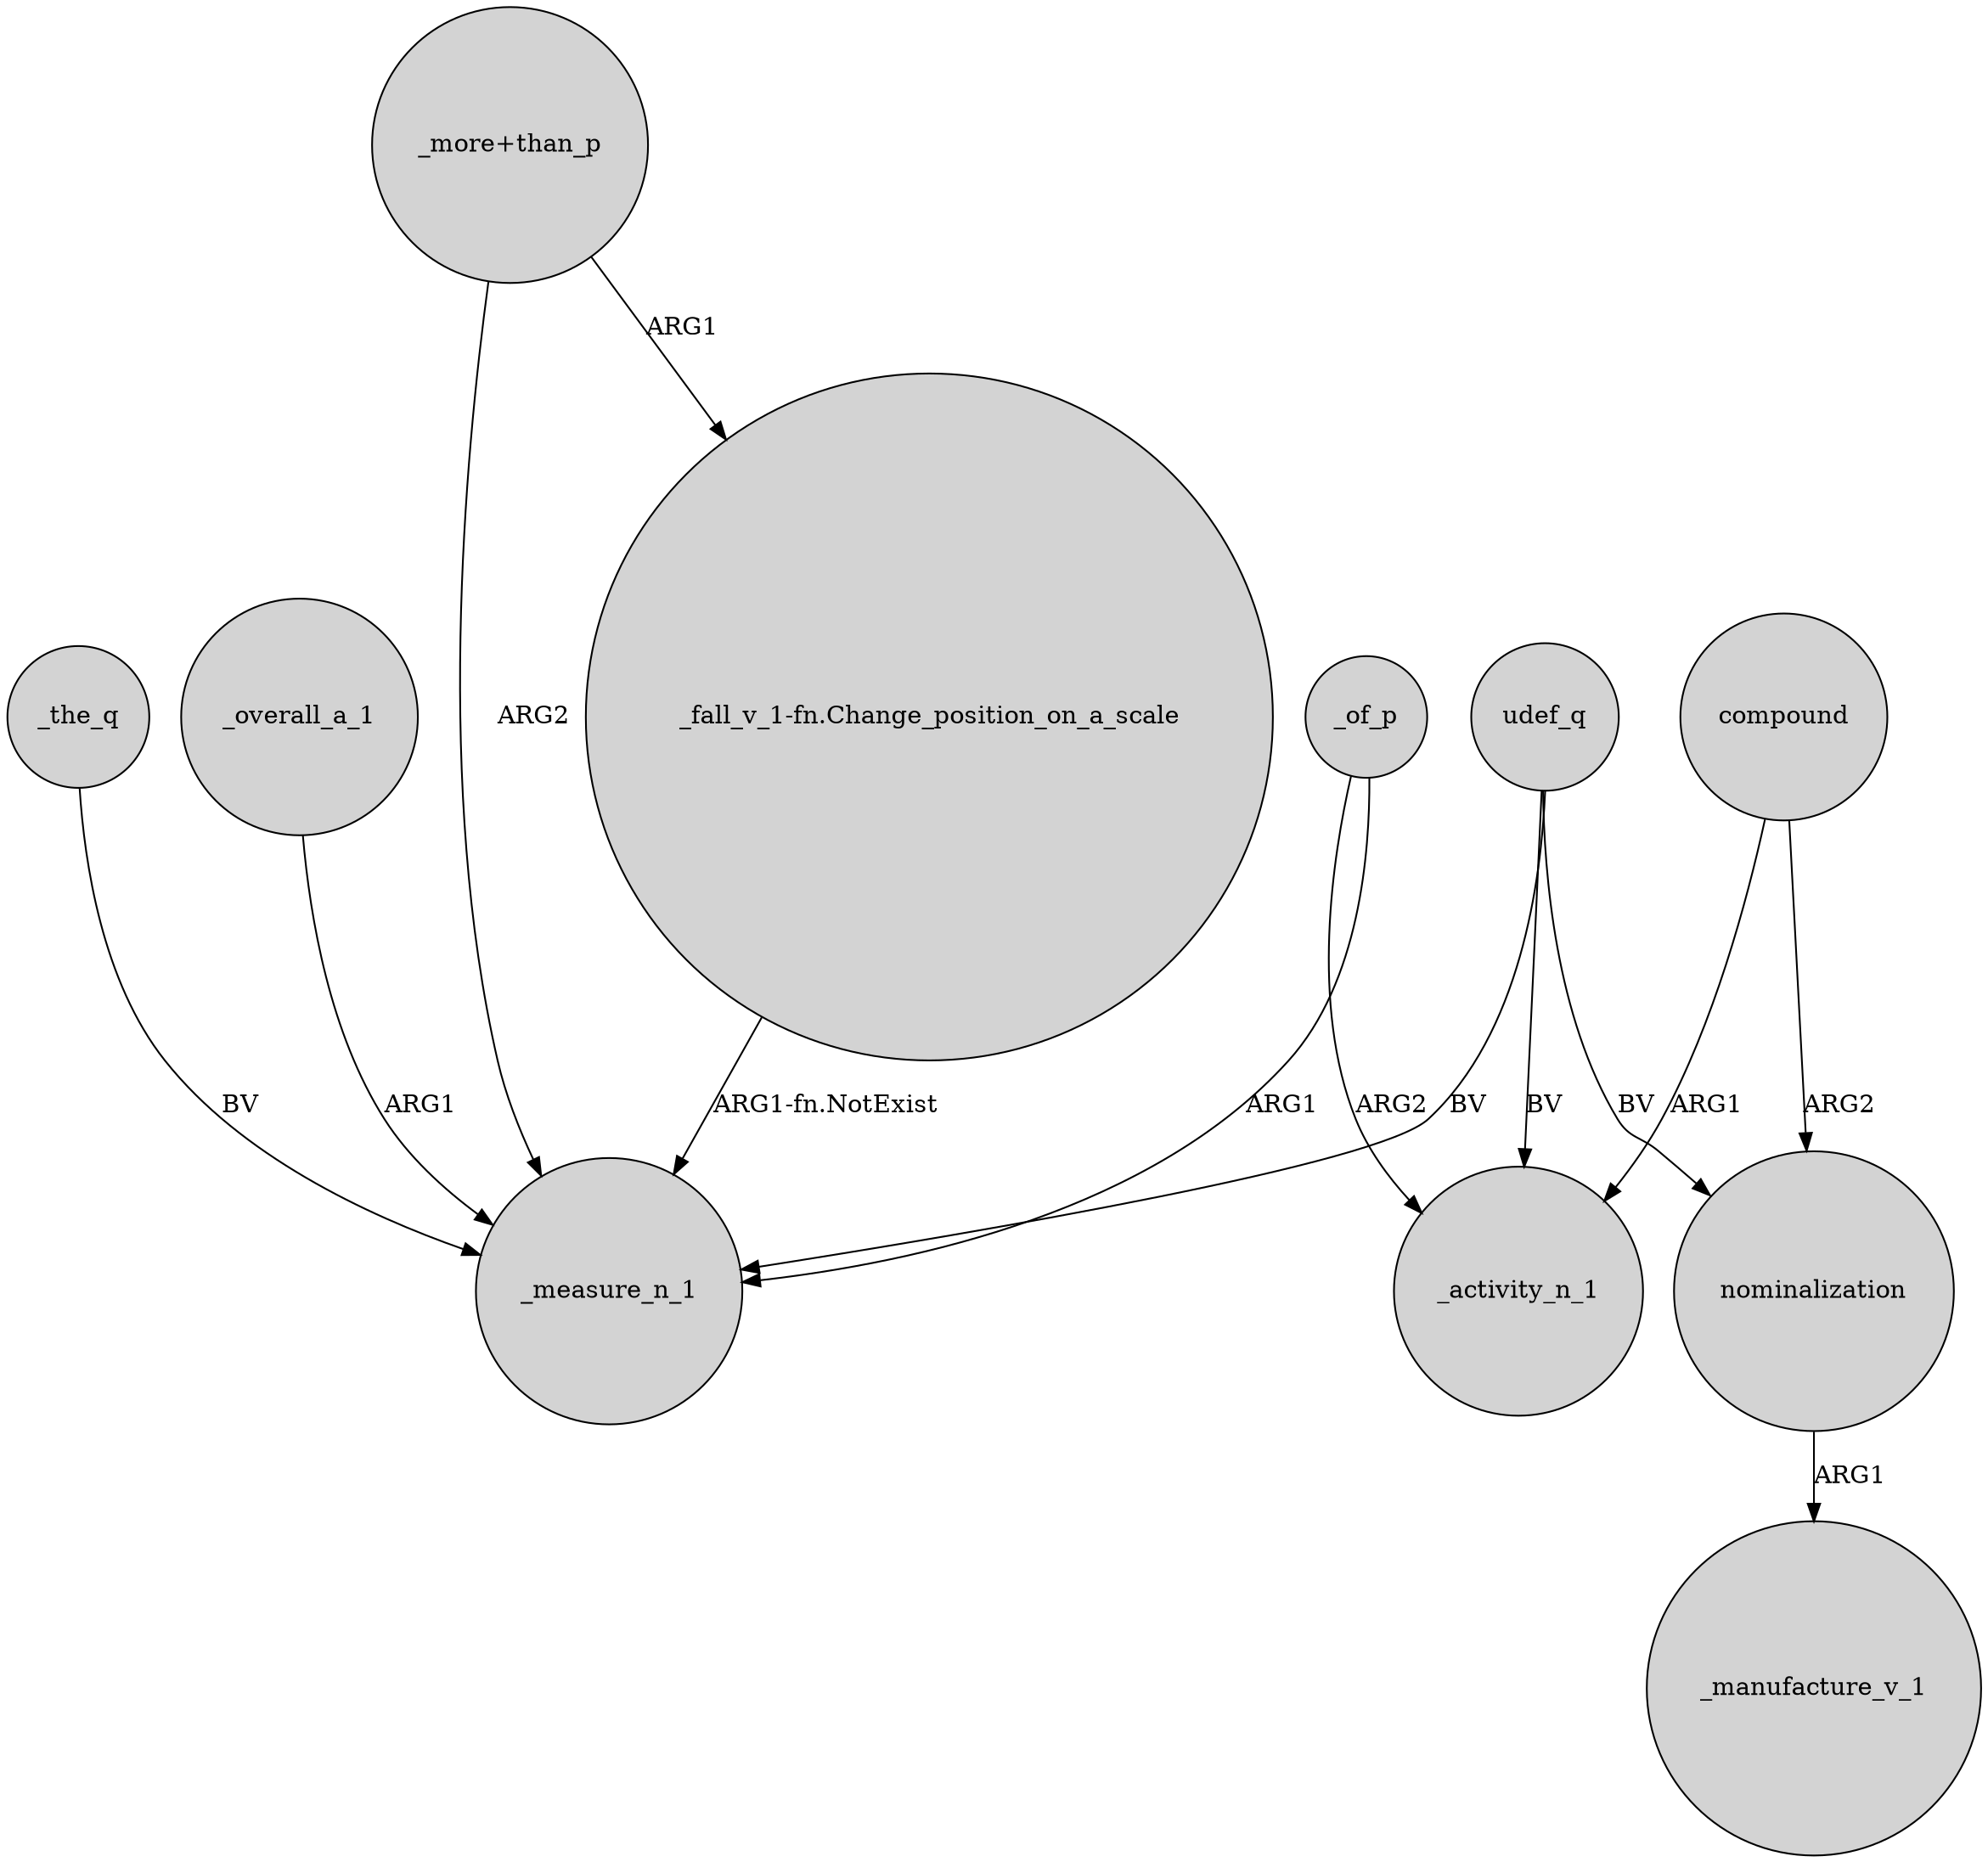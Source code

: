 digraph {
	node [shape=circle style=filled]
	_the_q -> _measure_n_1 [label=BV]
	nominalization -> _manufacture_v_1 [label=ARG1]
	_overall_a_1 -> _measure_n_1 [label=ARG1]
	"_more+than_p" -> "_fall_v_1-fn.Change_position_on_a_scale" [label=ARG1]
	compound -> nominalization [label=ARG2]
	compound -> _activity_n_1 [label=ARG1]
	udef_q -> _activity_n_1 [label=BV]
	_of_p -> _measure_n_1 [label=ARG1]
	_of_p -> _activity_n_1 [label=ARG2]
	"_fall_v_1-fn.Change_position_on_a_scale" -> _measure_n_1 [label="ARG1-fn.NotExist"]
	udef_q -> _measure_n_1 [label=BV]
	udef_q -> nominalization [label=BV]
	"_more+than_p" -> _measure_n_1 [label=ARG2]
}
